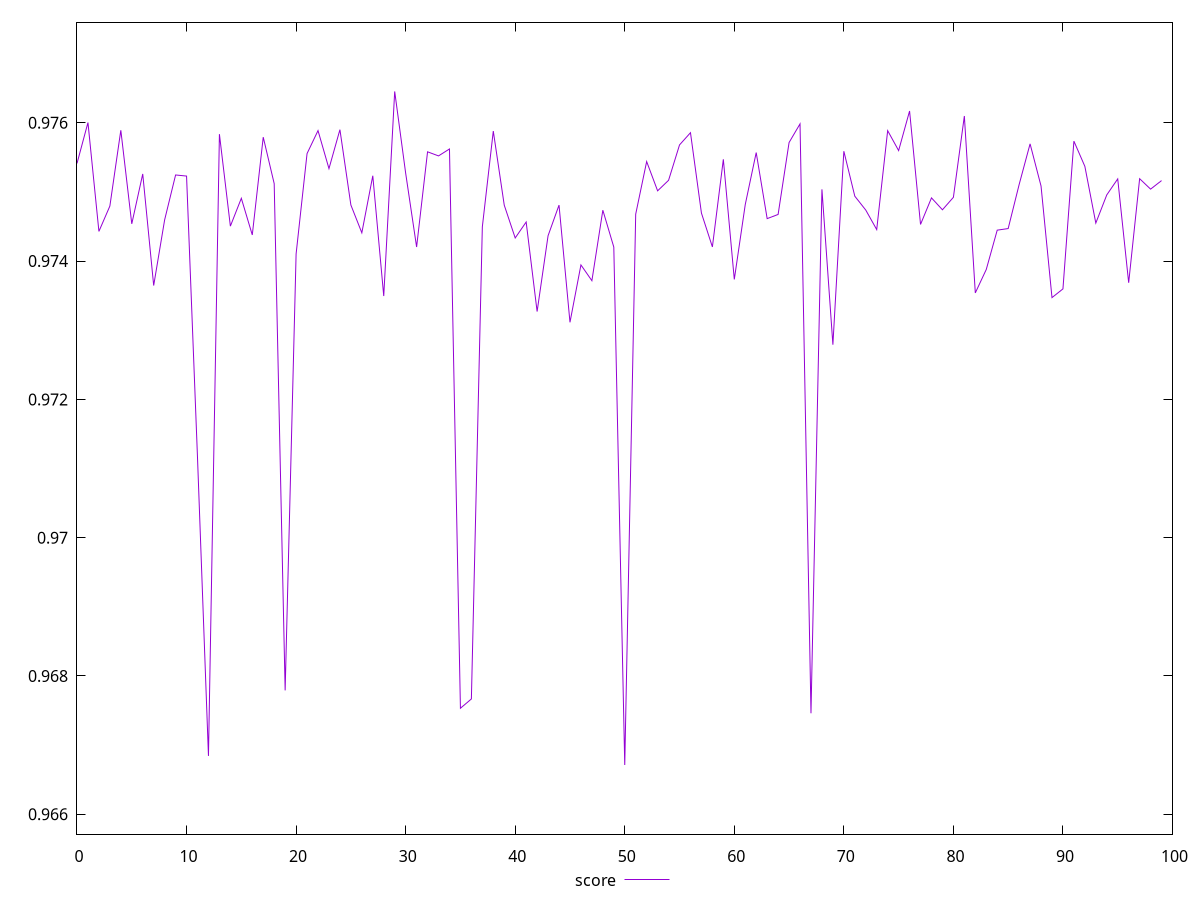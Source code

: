 reset
set terminal svg size 640, 490
set output "reprap/speed-index/samples/pages+cached+noexternal+nosvg/score/values.svg"

$score <<EOF
0 0.9754127603948495
1 0.9760033540712145
2 0.9744295879342568
3 0.974795693652304
4 0.9758921214503138
5 0.9745384768436688
6 0.9752605429065271
7 0.9736465432776682
8 0.9745968049113156
9 0.9752454995787603
10 0.9752297280260676
11 0.9711574029469463
12 0.9668439813047669
13 0.9758357754282232
14 0.9745054371713615
15 0.9749081217909588
16 0.974378273606141
17 0.9757925656958926
18 0.9751202369865308
19 0.9677911667638426
20 0.9741033312208984
21 0.9755551236338843
22 0.97588717874368
23 0.9753373407236707
24 0.9759007248796414
25 0.9748112914938515
26 0.9744089755757249
27 0.9752343081554637
28 0.9734945366692684
29 0.9764535418014721
30 0.9752724647399169
31 0.9742039819050088
32 0.975580337816599
33 0.9755213484548326
34 0.975621419085211
35 0.9675333384942675
36 0.9676678368519387
37 0.9744957345970369
38 0.9758802695018904
39 0.974808748867628
40 0.9743344375418995
41 0.9745650952874543
42 0.973270285717993
43 0.9743668410008619
44 0.9748098371828706
45 0.9731147009550367
46 0.9739445642000655
47 0.9737165866659322
48 0.9747363582475261
49 0.9742026638522883
50 0.9667126651959529
51 0.9746788591796063
52 0.9754394395594852
53 0.9750161490793621
54 0.975168594767879
55 0.9756802020727837
56 0.9758567821767505
57 0.9746948264980004
58 0.974204932509483
59 0.9754718092852277
60 0.9737351131354381
61 0.9748175344245449
62 0.9755693438488962
63 0.9746142590387443
64 0.9746750367357484
65 0.9757145527561175
66 0.97598454691462
67 0.9674602917034023
68 0.9750373572818511
69 0.9727908454139285
70 0.9755890721322518
71 0.9749387754892334
72 0.9747379765148546
73 0.9744558444844325
74 0.9758863973094918
75 0.9755982597179931
76 0.9761705570912355
77 0.9745303648931154
78 0.9749140535182812
79 0.9747419601773031
80 0.9749224458229304
81 0.9760981541802327
82 0.973539859824046
83 0.9738787099660482
84 0.9744474629773526
85 0.9744704822877441
86 0.9751064939242795
87 0.9756957924990144
88 0.9750857971918114
89 0.9734720494870519
90 0.973597850319752
91 0.9757348712688
92 0.9753700598030451
93 0.9745498349613674
94 0.9749572051067272
95 0.9751886273332645
96 0.9736867758312255
97 0.9751917107593441
98 0.9750408313968016
99 0.9751641663883479
EOF

set key outside below
set yrange [0.9657126651959529:0.9774535418014721]

plot \
  $score title "score" with line, \


reset